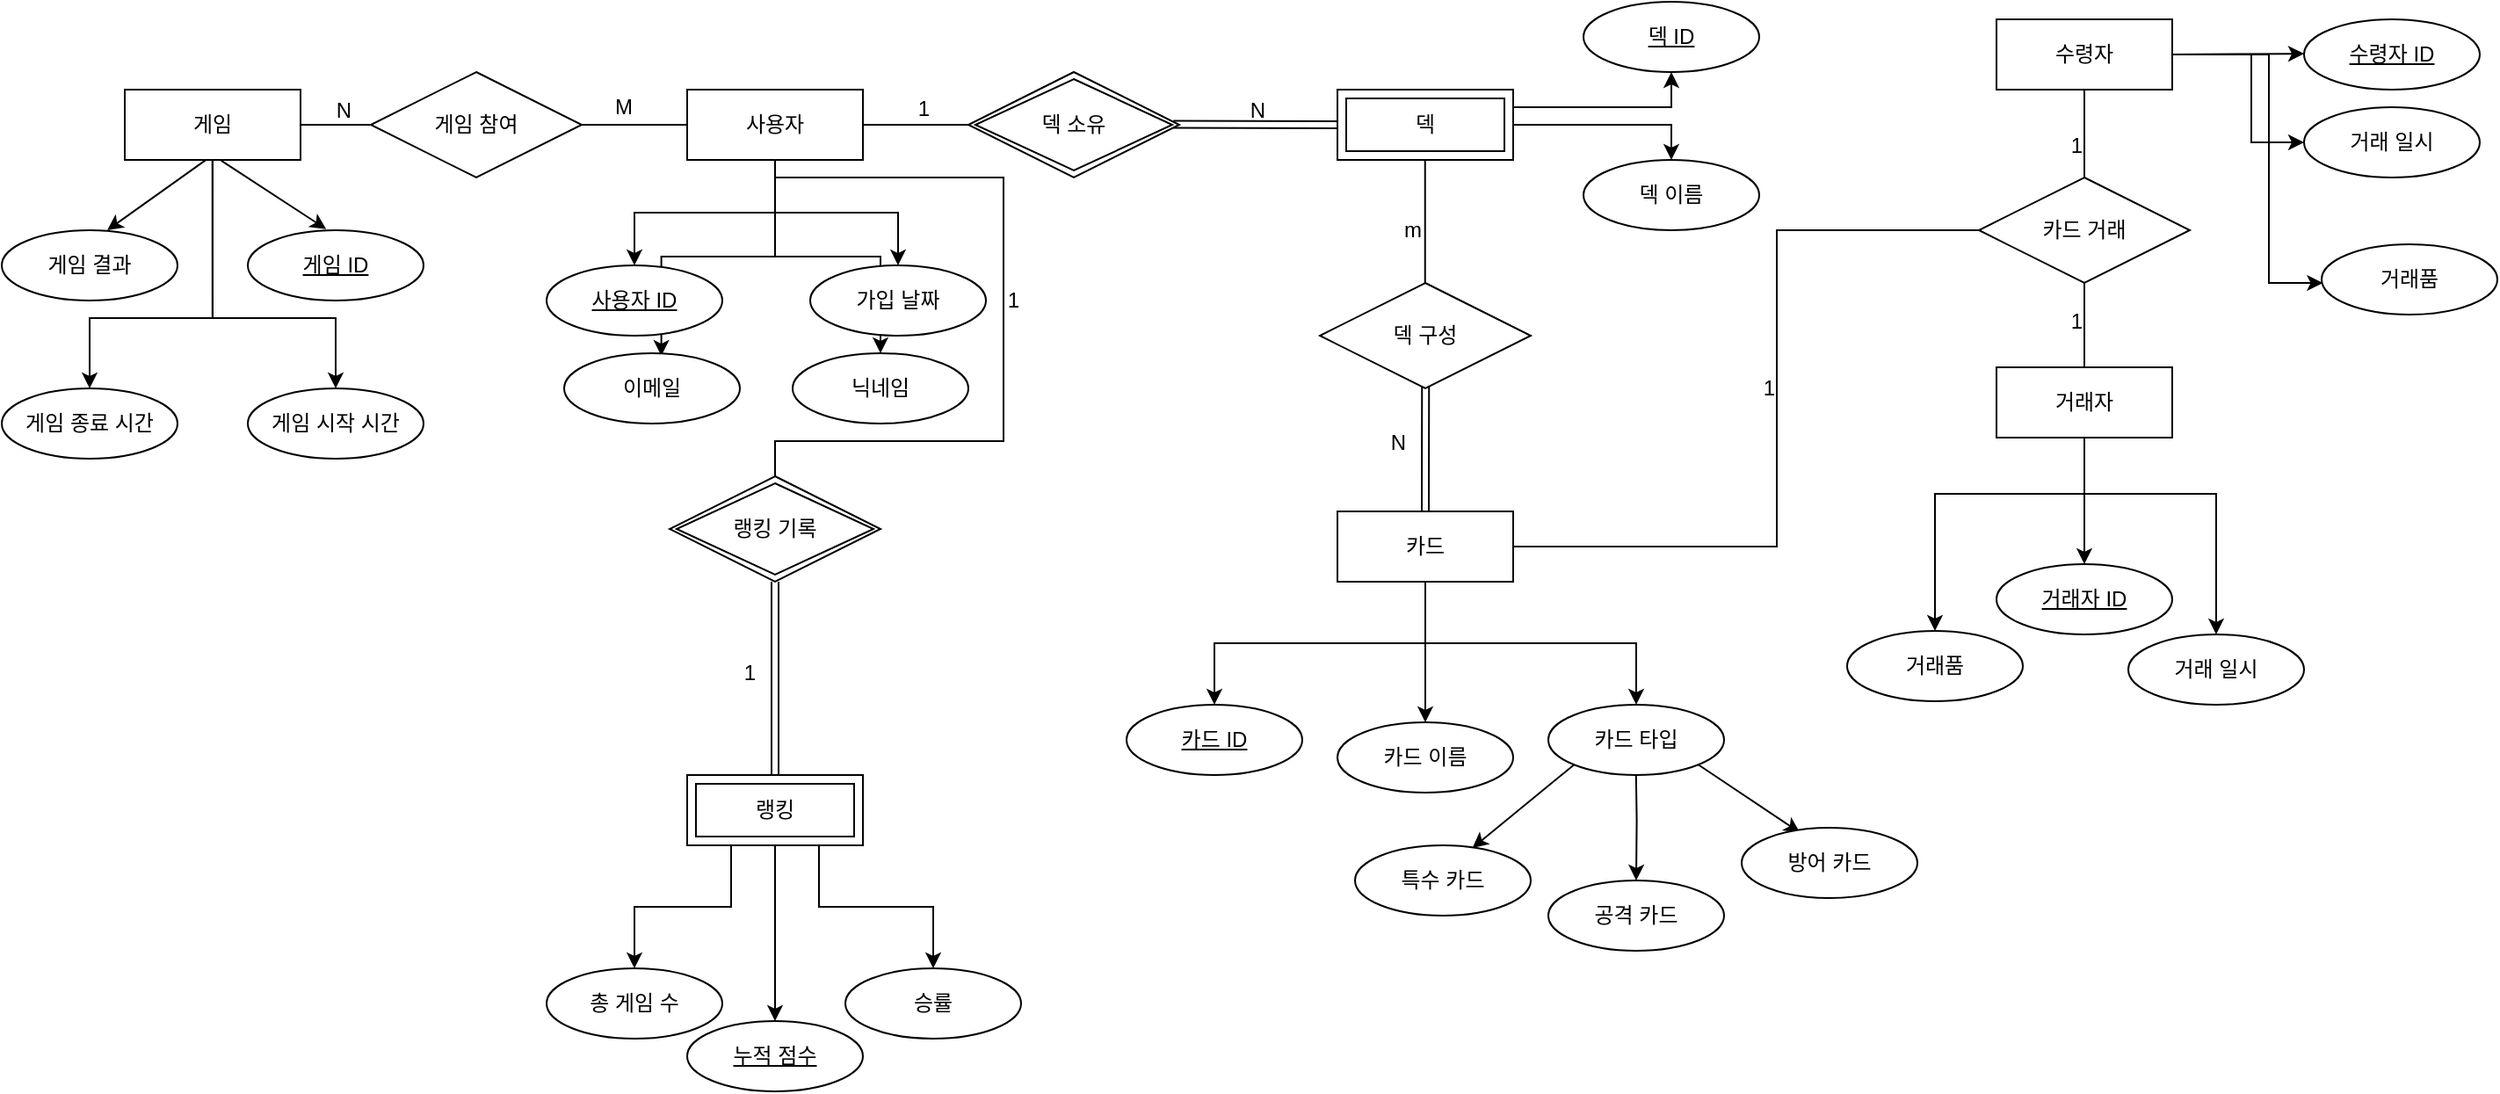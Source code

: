 <mxfile version="26.1.1">
  <diagram id="R2lEEEUBdFMjLlhIrx00" name="Page-1">
    <mxGraphModel dx="2245" dy="79" grid="1" gridSize="10" guides="1" tooltips="1" connect="1" arrows="1" fold="1" page="1" pageScale="1" pageWidth="700" pageHeight="1000" math="0" shadow="0" extFonts="Permanent Marker^https://fonts.googleapis.com/css?family=Permanent+Marker">
      <root>
        <mxCell id="0" />
        <mxCell id="1" parent="0" />
        <mxCell id="2SSr-oPWHmHS9pDuwZyb-130" style="edgeStyle=orthogonalEdgeStyle;rounded=0;orthogonalLoop=1;jettySize=auto;html=1;exitX=0.5;exitY=1;exitDx=0;exitDy=0;entryX=0.5;entryY=0;entryDx=0;entryDy=0;" parent="1" source="2SSr-oPWHmHS9pDuwZyb-107" target="2SSr-oPWHmHS9pDuwZyb-143" edge="1">
          <mxGeometry relative="1" as="geometry">
            <mxPoint x="-1070" y="160" as="targetPoint" />
          </mxGeometry>
        </mxCell>
        <mxCell id="2SSr-oPWHmHS9pDuwZyb-144" style="edgeStyle=orthogonalEdgeStyle;rounded=0;orthogonalLoop=1;jettySize=auto;html=1;exitX=0.5;exitY=1;exitDx=0;exitDy=0;entryX=0.5;entryY=0;entryDx=0;entryDy=0;" parent="1" source="2SSr-oPWHmHS9pDuwZyb-107" target="2SSr-oPWHmHS9pDuwZyb-145" edge="1">
          <mxGeometry relative="1" as="geometry">
            <mxPoint x="-920" y="160" as="targetPoint" />
          </mxGeometry>
        </mxCell>
        <mxCell id="2SSr-oPWHmHS9pDuwZyb-153" style="edgeStyle=orthogonalEdgeStyle;rounded=0;orthogonalLoop=1;jettySize=auto;html=1;exitX=0.5;exitY=1;exitDx=0;exitDy=0;entryX=0.553;entryY=0.038;entryDx=0;entryDy=0;entryPerimeter=0;" parent="1" source="2SSr-oPWHmHS9pDuwZyb-107" target="2SSr-oPWHmHS9pDuwZyb-155" edge="1">
          <mxGeometry relative="1" as="geometry">
            <mxPoint x="-1040" y="230" as="targetPoint" />
          </mxGeometry>
        </mxCell>
        <mxCell id="2SSr-oPWHmHS9pDuwZyb-154" style="edgeStyle=orthogonalEdgeStyle;rounded=0;orthogonalLoop=1;jettySize=auto;html=1;exitX=0.5;exitY=1;exitDx=0;exitDy=0;entryX=0.5;entryY=0;entryDx=0;entryDy=0;" parent="1" source="2SSr-oPWHmHS9pDuwZyb-107" target="2SSr-oPWHmHS9pDuwZyb-156" edge="1">
          <mxGeometry relative="1" as="geometry">
            <mxPoint x="-980.0" y="230" as="targetPoint" />
          </mxGeometry>
        </mxCell>
        <mxCell id="2SSr-oPWHmHS9pDuwZyb-107" value="사용자" style="whiteSpace=wrap;html=1;align=center;" parent="1" vertex="1">
          <mxGeometry x="-1060" y="60" width="100" height="40" as="geometry" />
        </mxCell>
        <mxCell id="2SSr-oPWHmHS9pDuwZyb-109" value="게임 참여" style="shape=rhombus;perimeter=rhombusPerimeter;whiteSpace=wrap;html=1;align=center;" parent="1" vertex="1">
          <mxGeometry x="-1240" y="50" width="120" height="60" as="geometry" />
        </mxCell>
        <mxCell id="2SSr-oPWHmHS9pDuwZyb-115" style="edgeStyle=orthogonalEdgeStyle;rounded=0;orthogonalLoop=1;jettySize=auto;html=1;exitX=0.5;exitY=1;exitDx=0;exitDy=0;entryX=0.5;entryY=0;entryDx=0;entryDy=0;" parent="1" target="2SSr-oPWHmHS9pDuwZyb-118" edge="1">
          <mxGeometry relative="1" as="geometry">
            <mxPoint x="-1400" y="230" as="targetPoint" />
            <mxPoint x="-1330.14" y="100.0" as="sourcePoint" />
            <Array as="points">
              <mxPoint x="-1330" y="190" />
              <mxPoint x="-1400" y="190" />
            </Array>
          </mxGeometry>
        </mxCell>
        <mxCell id="2SSr-oPWHmHS9pDuwZyb-111" value="게임" style="whiteSpace=wrap;html=1;align=center;" parent="1" vertex="1">
          <mxGeometry x="-1380" y="60" width="100" height="40" as="geometry" />
        </mxCell>
        <mxCell id="2SSr-oPWHmHS9pDuwZyb-112" value="" style="endArrow=classic;html=1;rounded=0;exitX=0.459;exitY=1.005;exitDx=0;exitDy=0;exitPerimeter=0;" parent="1" source="2SSr-oPWHmHS9pDuwZyb-111" edge="1">
          <mxGeometry width="50" height="50" relative="1" as="geometry">
            <mxPoint x="-1334" y="101" as="sourcePoint" />
            <mxPoint x="-1390" y="140" as="targetPoint" />
          </mxGeometry>
        </mxCell>
        <mxCell id="2SSr-oPWHmHS9pDuwZyb-113" value="" style="endArrow=classic;html=1;rounded=0;exitX=0.548;exitY=1.008;exitDx=0;exitDy=0;exitPerimeter=0;entryX=0.446;entryY=-0.016;entryDx=0;entryDy=0;entryPerimeter=0;" parent="1" source="2SSr-oPWHmHS9pDuwZyb-111" target="2SSr-oPWHmHS9pDuwZyb-114" edge="1">
          <mxGeometry width="50" height="50" relative="1" as="geometry">
            <mxPoint x="-1333.7" y="100" as="sourcePoint" />
            <mxPoint x="-1280" y="139.12" as="targetPoint" />
          </mxGeometry>
        </mxCell>
        <mxCell id="2SSr-oPWHmHS9pDuwZyb-114" value="게임 ID" style="ellipse;whiteSpace=wrap;html=1;align=center;fontStyle=4;" parent="1" vertex="1">
          <mxGeometry x="-1310" y="140" width="100" height="40" as="geometry" />
        </mxCell>
        <mxCell id="2SSr-oPWHmHS9pDuwZyb-116" value="게임 결과" style="ellipse;whiteSpace=wrap;html=1;align=center;" parent="1" vertex="1">
          <mxGeometry x="-1450" y="140" width="100" height="40" as="geometry" />
        </mxCell>
        <mxCell id="2SSr-oPWHmHS9pDuwZyb-117" style="edgeStyle=orthogonalEdgeStyle;rounded=0;orthogonalLoop=1;jettySize=auto;html=1;entryX=0.5;entryY=0;entryDx=0;entryDy=0;exitX=0.5;exitY=1;exitDx=0;exitDy=0;" parent="1" target="2SSr-oPWHmHS9pDuwZyb-119" edge="1" source="2SSr-oPWHmHS9pDuwZyb-111">
          <mxGeometry relative="1" as="geometry">
            <mxPoint x="-1260" y="229.99" as="targetPoint" />
            <mxPoint x="-1330" y="110" as="sourcePoint" />
            <Array as="points">
              <mxPoint x="-1330" y="190" />
              <mxPoint x="-1260" y="190" />
            </Array>
          </mxGeometry>
        </mxCell>
        <mxCell id="2SSr-oPWHmHS9pDuwZyb-118" value="게임 종료 시간" style="ellipse;whiteSpace=wrap;html=1;align=center;" parent="1" vertex="1">
          <mxGeometry x="-1450" y="230" width="100" height="40" as="geometry" />
        </mxCell>
        <mxCell id="2SSr-oPWHmHS9pDuwZyb-119" value="게임 시작 시간" style="ellipse;whiteSpace=wrap;html=1;align=center;" parent="1" vertex="1">
          <mxGeometry x="-1310" y="230" width="100" height="40" as="geometry" />
        </mxCell>
        <mxCell id="2SSr-oPWHmHS9pDuwZyb-123" value="덱 소유" style="shape=rhombus;double=1;perimeter=rhombusPerimeter;whiteSpace=wrap;html=1;align=center;" parent="1" vertex="1">
          <mxGeometry x="-900" y="49.997" width="120" height="60" as="geometry" />
        </mxCell>
        <mxCell id="2SSr-oPWHmHS9pDuwZyb-135" style="edgeStyle=orthogonalEdgeStyle;rounded=0;orthogonalLoop=1;jettySize=auto;html=1;exitX=1;exitY=0.25;exitDx=0;exitDy=0;entryX=0.5;entryY=1;entryDx=0;entryDy=0;" parent="1" source="2SSr-oPWHmHS9pDuwZyb-125" edge="1" target="2SSr-oPWHmHS9pDuwZyb-138">
          <mxGeometry relative="1" as="geometry">
            <mxPoint x="-500" y="40" as="targetPoint" />
          </mxGeometry>
        </mxCell>
        <mxCell id="2SSr-oPWHmHS9pDuwZyb-136" style="edgeStyle=orthogonalEdgeStyle;rounded=0;orthogonalLoop=1;jettySize=auto;html=1;exitX=1;exitY=0.5;exitDx=0;exitDy=0;entryX=0.5;entryY=0;entryDx=0;entryDy=0;" parent="1" source="2SSr-oPWHmHS9pDuwZyb-125" edge="1" target="2SSr-oPWHmHS9pDuwZyb-139">
          <mxGeometry relative="1" as="geometry">
            <mxPoint x="-480" y="80" as="targetPoint" />
          </mxGeometry>
        </mxCell>
        <mxCell id="2SSr-oPWHmHS9pDuwZyb-125" value="덱" style="shape=ext;margin=3;double=1;whiteSpace=wrap;html=1;align=center;" parent="1" vertex="1">
          <mxGeometry x="-690" y="60" width="100" height="40" as="geometry" />
        </mxCell>
        <mxCell id="2SSr-oPWHmHS9pDuwZyb-132" value="덱 구성" style="shape=rhombus;perimeter=rhombusPerimeter;whiteSpace=wrap;html=1;align=center;" parent="1" vertex="1">
          <mxGeometry x="-700" y="170" width="120" height="60" as="geometry" />
        </mxCell>
        <mxCell id="2SSr-oPWHmHS9pDuwZyb-140" style="edgeStyle=orthogonalEdgeStyle;rounded=0;orthogonalLoop=1;jettySize=auto;html=1;exitX=0.5;exitY=1;exitDx=0;exitDy=0;entryX=0.5;entryY=0;entryDx=0;entryDy=0;" parent="1" source="2SSr-oPWHmHS9pDuwZyb-134" target="2SSr-oPWHmHS9pDuwZyb-161" edge="1">
          <mxGeometry relative="1" as="geometry">
            <mxPoint x="-710" y="390" as="targetPoint" />
          </mxGeometry>
        </mxCell>
        <mxCell id="2SSr-oPWHmHS9pDuwZyb-141" style="edgeStyle=orthogonalEdgeStyle;rounded=0;orthogonalLoop=1;jettySize=auto;html=1;exitX=0.5;exitY=1;exitDx=0;exitDy=0;entryX=0.5;entryY=0;entryDx=0;entryDy=0;" parent="1" source="2SSr-oPWHmHS9pDuwZyb-134" target="2SSr-oPWHmHS9pDuwZyb-163" edge="1">
          <mxGeometry relative="1" as="geometry">
            <mxPoint x="-560" y="390" as="targetPoint" />
          </mxGeometry>
        </mxCell>
        <mxCell id="2SSr-oPWHmHS9pDuwZyb-142" style="edgeStyle=orthogonalEdgeStyle;rounded=0;orthogonalLoop=1;jettySize=auto;html=1;exitX=0.5;exitY=1;exitDx=0;exitDy=0;entryX=0.5;entryY=0;entryDx=0;entryDy=0;" parent="1" source="2SSr-oPWHmHS9pDuwZyb-134" target="2SSr-oPWHmHS9pDuwZyb-162" edge="1">
          <mxGeometry relative="1" as="geometry">
            <mxPoint x="-640" y="390" as="targetPoint" />
          </mxGeometry>
        </mxCell>
        <mxCell id="2SSr-oPWHmHS9pDuwZyb-134" value="카드" style="whiteSpace=wrap;html=1;align=center;" parent="1" vertex="1">
          <mxGeometry x="-690" y="300" width="100" height="40" as="geometry" />
        </mxCell>
        <mxCell id="2SSr-oPWHmHS9pDuwZyb-138" value="덱 ID" style="ellipse;whiteSpace=wrap;html=1;align=center;fontStyle=4;" parent="1" vertex="1">
          <mxGeometry x="-550" y="10" width="100" height="40" as="geometry" />
        </mxCell>
        <mxCell id="2SSr-oPWHmHS9pDuwZyb-139" value="덱 이름" style="ellipse;whiteSpace=wrap;html=1;align=center;" parent="1" vertex="1">
          <mxGeometry x="-550" y="100" width="100" height="40" as="geometry" />
        </mxCell>
        <mxCell id="2SSr-oPWHmHS9pDuwZyb-143" value="사용자 ID" style="ellipse;whiteSpace=wrap;html=1;align=center;fontStyle=4;" parent="1" vertex="1">
          <mxGeometry x="-1140" y="160" width="100" height="40" as="geometry" />
        </mxCell>
        <mxCell id="2SSr-oPWHmHS9pDuwZyb-145" value="가입 날짜" style="ellipse;whiteSpace=wrap;html=1;align=center;" parent="1" vertex="1">
          <mxGeometry x="-990" y="160" width="100" height="40" as="geometry" />
        </mxCell>
        <mxCell id="2SSr-oPWHmHS9pDuwZyb-155" value="이메일" style="ellipse;whiteSpace=wrap;html=1;align=center;" parent="1" vertex="1">
          <mxGeometry x="-1130" y="210" width="100" height="40" as="geometry" />
        </mxCell>
        <mxCell id="2SSr-oPWHmHS9pDuwZyb-156" value="닉네임" style="ellipse;whiteSpace=wrap;html=1;align=center;" parent="1" vertex="1">
          <mxGeometry x="-1000" y="210" width="100" height="40" as="geometry" />
        </mxCell>
        <mxCell id="2SSr-oPWHmHS9pDuwZyb-158" value="랭킹 기록" style="shape=rhombus;whiteSpace=wrap;html=1;align=center;double=1;perimeter=rhombusPerimeter;" parent="1" vertex="1">
          <mxGeometry x="-1070" y="280" width="120" height="60" as="geometry" />
        </mxCell>
        <mxCell id="2SSr-oPWHmHS9pDuwZyb-161" value="카드 ID" style="whiteSpace=wrap;html=1;align=center;shape=ellipse;perimeter=ellipsePerimeter;fontStyle=4;" parent="1" vertex="1">
          <mxGeometry x="-810" y="410" width="100" height="40" as="geometry" />
        </mxCell>
        <mxCell id="2SSr-oPWHmHS9pDuwZyb-162" value="카드 이름" style="ellipse;whiteSpace=wrap;html=1;align=center;" parent="1" vertex="1">
          <mxGeometry x="-690" y="420" width="100" height="40" as="geometry" />
        </mxCell>
        <mxCell id="2SSr-oPWHmHS9pDuwZyb-165" style="edgeStyle=orthogonalEdgeStyle;rounded=0;orthogonalLoop=1;jettySize=auto;html=1;exitX=0.5;exitY=1;exitDx=0;exitDy=0;entryX=0.5;entryY=0;entryDx=0;entryDy=0;" parent="1" edge="1" target="2SSr-oPWHmHS9pDuwZyb-167">
          <mxGeometry relative="1" as="geometry">
            <mxPoint x="-520.25" y="500" as="targetPoint" />
            <mxPoint x="-520.25" y="440" as="sourcePoint" />
          </mxGeometry>
        </mxCell>
        <mxCell id="2SSr-oPWHmHS9pDuwZyb-163" value="카드 타입" style="ellipse;whiteSpace=wrap;html=1;align=center;" parent="1" vertex="1">
          <mxGeometry x="-570" y="410" width="100" height="40" as="geometry" />
        </mxCell>
        <mxCell id="2SSr-oPWHmHS9pDuwZyb-166" value="" style="endArrow=classic;html=1;rounded=0;exitX=1;exitY=1;exitDx=0;exitDy=0;entryX=0.332;entryY=0.07;entryDx=0;entryDy=0;entryPerimeter=0;" parent="1" source="2SSr-oPWHmHS9pDuwZyb-163" target="2SSr-oPWHmHS9pDuwZyb-168" edge="1">
          <mxGeometry width="50" height="50" relative="1" as="geometry">
            <mxPoint x="-920" y="360" as="sourcePoint" />
            <mxPoint x="-470" y="500" as="targetPoint" />
          </mxGeometry>
        </mxCell>
        <mxCell id="2SSr-oPWHmHS9pDuwZyb-167" value="공격 카드" style="ellipse;whiteSpace=wrap;html=1;align=center;" parent="1" vertex="1">
          <mxGeometry x="-570" y="510" width="100" height="40" as="geometry" />
        </mxCell>
        <mxCell id="2SSr-oPWHmHS9pDuwZyb-168" value="방어 카드" style="ellipse;whiteSpace=wrap;html=1;align=center;" parent="1" vertex="1">
          <mxGeometry x="-460" y="480" width="100" height="40" as="geometry" />
        </mxCell>
        <mxCell id="2SSr-oPWHmHS9pDuwZyb-176" style="edgeStyle=orthogonalEdgeStyle;rounded=0;orthogonalLoop=1;jettySize=auto;html=1;exitX=0.5;exitY=1;exitDx=0;exitDy=0;entryX=0.5;entryY=0;entryDx=0;entryDy=0;" parent="1" source="2SSr-oPWHmHS9pDuwZyb-170" target="2SSr-oPWHmHS9pDuwZyb-181" edge="1">
          <mxGeometry relative="1" as="geometry">
            <mxPoint x="-1010" y="590" as="targetPoint" />
          </mxGeometry>
        </mxCell>
        <mxCell id="2SSr-oPWHmHS9pDuwZyb-177" style="edgeStyle=orthogonalEdgeStyle;rounded=0;orthogonalLoop=1;jettySize=auto;html=1;exitX=0.25;exitY=1;exitDx=0;exitDy=0;entryX=0.5;entryY=0;entryDx=0;entryDy=0;" parent="1" source="2SSr-oPWHmHS9pDuwZyb-170" target="2SSr-oPWHmHS9pDuwZyb-179" edge="1">
          <mxGeometry relative="1" as="geometry">
            <mxPoint x="-1090" y="560" as="targetPoint" />
          </mxGeometry>
        </mxCell>
        <mxCell id="2SSr-oPWHmHS9pDuwZyb-178" style="edgeStyle=orthogonalEdgeStyle;rounded=0;orthogonalLoop=1;jettySize=auto;html=1;exitX=0.75;exitY=1;exitDx=0;exitDy=0;entryX=0.5;entryY=0;entryDx=0;entryDy=0;" parent="1" source="2SSr-oPWHmHS9pDuwZyb-170" target="2SSr-oPWHmHS9pDuwZyb-180" edge="1">
          <mxGeometry relative="1" as="geometry">
            <mxPoint x="-920" y="560" as="targetPoint" />
          </mxGeometry>
        </mxCell>
        <mxCell id="2SSr-oPWHmHS9pDuwZyb-170" value="랭킹" style="whiteSpace=wrap;html=1;align=center;shape=ext;margin=3;double=1;" parent="1" vertex="1">
          <mxGeometry x="-1060" y="450" width="100" height="40" as="geometry" />
        </mxCell>
        <mxCell id="2SSr-oPWHmHS9pDuwZyb-179" value="총 게임 수" style="ellipse;whiteSpace=wrap;html=1;align=center;" parent="1" vertex="1">
          <mxGeometry x="-1140" y="560" width="100" height="40" as="geometry" />
        </mxCell>
        <mxCell id="2SSr-oPWHmHS9pDuwZyb-180" value="승률" style="ellipse;whiteSpace=wrap;html=1;align=center;" parent="1" vertex="1">
          <mxGeometry x="-970" y="560" width="100" height="40" as="geometry" />
        </mxCell>
        <mxCell id="2SSr-oPWHmHS9pDuwZyb-181" value="누적 점수" style="ellipse;whiteSpace=wrap;html=1;align=center;fontStyle=4;" parent="1" vertex="1">
          <mxGeometry x="-1060" y="590" width="100" height="40" as="geometry" />
        </mxCell>
        <mxCell id="2SSr-oPWHmHS9pDuwZyb-198" value="카드 거래" style="shape=rhombus;perimeter=rhombusPerimeter;whiteSpace=wrap;html=1;align=center;" parent="1" vertex="1">
          <mxGeometry x="-325" y="110" width="120" height="60" as="geometry" />
        </mxCell>
        <mxCell id="2SSr-oPWHmHS9pDuwZyb-206" style="edgeStyle=orthogonalEdgeStyle;rounded=0;orthogonalLoop=1;jettySize=auto;html=1;exitX=1;exitY=0.5;exitDx=0;exitDy=0;" parent="1" source="2SSr-oPWHmHS9pDuwZyb-202" edge="1">
          <mxGeometry relative="1" as="geometry">
            <mxPoint x="-140" y="39.529" as="targetPoint" />
          </mxGeometry>
        </mxCell>
        <mxCell id="2SSr-oPWHmHS9pDuwZyb-209" style="edgeStyle=orthogonalEdgeStyle;rounded=0;orthogonalLoop=1;jettySize=auto;html=1;exitX=1;exitY=0.5;exitDx=0;exitDy=0;entryX=0;entryY=0.5;entryDx=0;entryDy=0;" parent="1" source="2SSr-oPWHmHS9pDuwZyb-202" target="2SSr-oPWHmHS9pDuwZyb-211" edge="1">
          <mxGeometry relative="1" as="geometry">
            <mxPoint x="-140" y="78" as="targetPoint" />
            <mxPoint x="-250" y="38" as="sourcePoint" />
            <Array as="points">
              <mxPoint x="-170" y="40" />
              <mxPoint x="-170" y="90" />
            </Array>
          </mxGeometry>
        </mxCell>
        <mxCell id="2SSr-oPWHmHS9pDuwZyb-202" value="수령자" style="whiteSpace=wrap;html=1;align=center;" parent="1" vertex="1">
          <mxGeometry x="-315" y="20" width="100" height="40" as="geometry" />
        </mxCell>
        <mxCell id="2SSr-oPWHmHS9pDuwZyb-210" value="수령자 ID" style="ellipse;whiteSpace=wrap;html=1;align=center;fontStyle=4;" parent="1" vertex="1">
          <mxGeometry x="-140" y="20" width="100" height="40" as="geometry" />
        </mxCell>
        <mxCell id="2SSr-oPWHmHS9pDuwZyb-211" value="거래 일시" style="ellipse;whiteSpace=wrap;html=1;align=center;" parent="1" vertex="1">
          <mxGeometry x="-140" y="70" width="100" height="40" as="geometry" />
        </mxCell>
        <mxCell id="MyITWOtiLMpDbSOjugp0-2" style="edgeStyle=orthogonalEdgeStyle;rounded=0;orthogonalLoop=1;jettySize=auto;html=1;exitX=0.5;exitY=1;exitDx=0;exitDy=0;entryX=0.5;entryY=0;entryDx=0;entryDy=0;" edge="1" parent="1" source="MyITWOtiLMpDbSOjugp0-4" target="MyITWOtiLMpDbSOjugp0-5">
          <mxGeometry relative="1" as="geometry">
            <mxPoint x="-270.294" y="330" as="targetPoint" />
          </mxGeometry>
        </mxCell>
        <mxCell id="MyITWOtiLMpDbSOjugp0-3" style="edgeStyle=orthogonalEdgeStyle;rounded=0;orthogonalLoop=1;jettySize=auto;html=1;exitX=0.5;exitY=1;exitDx=0;exitDy=0;entryX=0.5;entryY=0;entryDx=0;entryDy=0;" edge="1" parent="1" source="MyITWOtiLMpDbSOjugp0-4" target="MyITWOtiLMpDbSOjugp0-6">
          <mxGeometry relative="1" as="geometry">
            <mxPoint x="-210" y="330" as="targetPoint" />
            <Array as="points">
              <mxPoint x="-265" y="290" />
              <mxPoint x="-190" y="290" />
            </Array>
          </mxGeometry>
        </mxCell>
        <mxCell id="MyITWOtiLMpDbSOjugp0-4" value="거래자" style="whiteSpace=wrap;html=1;align=center;" vertex="1" parent="1">
          <mxGeometry x="-315" y="218" width="100" height="40" as="geometry" />
        </mxCell>
        <mxCell id="MyITWOtiLMpDbSOjugp0-5" value="거래자 ID" style="ellipse;whiteSpace=wrap;html=1;align=center;fontStyle=4;" vertex="1" parent="1">
          <mxGeometry x="-315" y="330" width="100" height="40" as="geometry" />
        </mxCell>
        <mxCell id="MyITWOtiLMpDbSOjugp0-6" value="거래 일시" style="ellipse;whiteSpace=wrap;html=1;align=center;" vertex="1" parent="1">
          <mxGeometry x="-240" y="370" width="100" height="40" as="geometry" />
        </mxCell>
        <mxCell id="MyITWOtiLMpDbSOjugp0-8" style="edgeStyle=orthogonalEdgeStyle;rounded=0;orthogonalLoop=1;jettySize=auto;html=1;exitX=1;exitY=0.5;exitDx=0;exitDy=0;entryX=0.007;entryY=0.538;entryDx=0;entryDy=0;entryPerimeter=0;" edge="1" parent="1" source="2SSr-oPWHmHS9pDuwZyb-202" target="MyITWOtiLMpDbSOjugp0-9">
          <mxGeometry relative="1" as="geometry">
            <mxPoint x="-130" y="170" as="targetPoint" />
            <mxPoint x="-200" y="50" as="sourcePoint" />
            <Array as="points">
              <mxPoint x="-160" y="40" />
              <mxPoint x="-160" y="170" />
              <mxPoint x="-129" y="170" />
            </Array>
          </mxGeometry>
        </mxCell>
        <mxCell id="MyITWOtiLMpDbSOjugp0-9" value="거래품" style="ellipse;whiteSpace=wrap;html=1;align=center;" vertex="1" parent="1">
          <mxGeometry x="-130" y="148" width="100" height="40" as="geometry" />
        </mxCell>
        <mxCell id="MyITWOtiLMpDbSOjugp0-10" style="edgeStyle=orthogonalEdgeStyle;rounded=0;orthogonalLoop=1;jettySize=auto;html=1;exitX=0.5;exitY=1;exitDx=0;exitDy=0;entryX=0.5;entryY=0;entryDx=0;entryDy=0;" edge="1" parent="1" source="MyITWOtiLMpDbSOjugp0-4" target="MyITWOtiLMpDbSOjugp0-11">
          <mxGeometry relative="1" as="geometry">
            <mxPoint x="-340" y="350" as="targetPoint" />
            <Array as="points">
              <mxPoint x="-265" y="290" />
              <mxPoint x="-350" y="290" />
            </Array>
            <mxPoint x="-255" y="268" as="sourcePoint" />
          </mxGeometry>
        </mxCell>
        <mxCell id="MyITWOtiLMpDbSOjugp0-11" value="거래품" style="ellipse;whiteSpace=wrap;html=1;align=center;" vertex="1" parent="1">
          <mxGeometry x="-400" y="368" width="100" height="40" as="geometry" />
        </mxCell>
        <mxCell id="MyITWOtiLMpDbSOjugp0-16" value="" style="shape=link;html=1;rounded=0;entryX=0.5;entryY=0;entryDx=0;entryDy=0;exitX=0.5;exitY=1;exitDx=0;exitDy=0;" edge="1" parent="1" source="2SSr-oPWHmHS9pDuwZyb-158" target="2SSr-oPWHmHS9pDuwZyb-170">
          <mxGeometry relative="1" as="geometry">
            <mxPoint x="-1050" y="370" as="sourcePoint" />
            <mxPoint x="-890" y="370" as="targetPoint" />
          </mxGeometry>
        </mxCell>
        <mxCell id="MyITWOtiLMpDbSOjugp0-17" value="1" style="resizable=0;html=1;whiteSpace=wrap;align=right;verticalAlign=bottom;" connectable="0" vertex="1" parent="MyITWOtiLMpDbSOjugp0-16">
          <mxGeometry x="1" relative="1" as="geometry">
            <mxPoint x="-10" y="-50" as="offset" />
          </mxGeometry>
        </mxCell>
        <mxCell id="MyITWOtiLMpDbSOjugp0-18" value="" style="shape=link;html=1;rounded=0;exitX=0.972;exitY=0.495;exitDx=0;exitDy=0;exitPerimeter=0;entryX=0;entryY=0.5;entryDx=0;entryDy=0;" edge="1" parent="1" source="2SSr-oPWHmHS9pDuwZyb-123" target="2SSr-oPWHmHS9pDuwZyb-125">
          <mxGeometry relative="1" as="geometry">
            <mxPoint x="-790" y="80" as="sourcePoint" />
            <mxPoint x="-630" y="80" as="targetPoint" />
          </mxGeometry>
        </mxCell>
        <mxCell id="MyITWOtiLMpDbSOjugp0-19" value="N" style="resizable=0;html=1;whiteSpace=wrap;align=right;verticalAlign=bottom;" connectable="0" vertex="1" parent="MyITWOtiLMpDbSOjugp0-18">
          <mxGeometry x="1" relative="1" as="geometry">
            <mxPoint x="-40" as="offset" />
          </mxGeometry>
        </mxCell>
        <mxCell id="MyITWOtiLMpDbSOjugp0-20" value="" style="endArrow=none;html=1;rounded=0;entryX=0.5;entryY=1;entryDx=0;entryDy=0;exitX=0.5;exitY=0;exitDx=0;exitDy=0;" edge="1" parent="1" source="2SSr-oPWHmHS9pDuwZyb-198" target="2SSr-oPWHmHS9pDuwZyb-202">
          <mxGeometry relative="1" as="geometry">
            <mxPoint x="-350" y="90" as="sourcePoint" />
            <mxPoint x="-190" y="90" as="targetPoint" />
          </mxGeometry>
        </mxCell>
        <mxCell id="MyITWOtiLMpDbSOjugp0-21" value="1" style="resizable=0;html=1;whiteSpace=wrap;align=right;verticalAlign=bottom;" connectable="0" vertex="1" parent="MyITWOtiLMpDbSOjugp0-20">
          <mxGeometry x="1" relative="1" as="geometry">
            <mxPoint y="40" as="offset" />
          </mxGeometry>
        </mxCell>
        <mxCell id="MyITWOtiLMpDbSOjugp0-22" value="" style="endArrow=none;html=1;rounded=0;entryX=0.5;entryY=1;entryDx=0;entryDy=0;exitX=0.5;exitY=0;exitDx=0;exitDy=0;" edge="1" parent="1" source="MyITWOtiLMpDbSOjugp0-4" target="2SSr-oPWHmHS9pDuwZyb-198">
          <mxGeometry relative="1" as="geometry">
            <mxPoint x="-265.14" y="220" as="sourcePoint" />
            <mxPoint x="-265.14" y="170" as="targetPoint" />
          </mxGeometry>
        </mxCell>
        <mxCell id="MyITWOtiLMpDbSOjugp0-23" value="1" style="resizable=0;html=1;whiteSpace=wrap;align=right;verticalAlign=bottom;" connectable="0" vertex="1" parent="MyITWOtiLMpDbSOjugp0-22">
          <mxGeometry x="1" relative="1" as="geometry">
            <mxPoint y="30" as="offset" />
          </mxGeometry>
        </mxCell>
        <mxCell id="MyITWOtiLMpDbSOjugp0-26" value="" style="endArrow=none;html=1;rounded=0;entryX=0.008;entryY=0.501;entryDx=0;entryDy=0;exitX=1;exitY=0.5;exitDx=0;exitDy=0;entryPerimeter=0;" edge="1" parent="1" source="2SSr-oPWHmHS9pDuwZyb-111" target="2SSr-oPWHmHS9pDuwZyb-109">
          <mxGeometry relative="1" as="geometry">
            <mxPoint x="-1280" y="79.77" as="sourcePoint" />
            <mxPoint x="-1240" y="79.77" as="targetPoint" />
          </mxGeometry>
        </mxCell>
        <mxCell id="MyITWOtiLMpDbSOjugp0-27" value="N" style="resizable=0;html=1;whiteSpace=wrap;align=right;verticalAlign=bottom;" connectable="0" vertex="1" parent="MyITWOtiLMpDbSOjugp0-26">
          <mxGeometry x="1" relative="1" as="geometry">
            <mxPoint x="-10" as="offset" />
          </mxGeometry>
        </mxCell>
        <mxCell id="MyITWOtiLMpDbSOjugp0-29" value="" style="endArrow=none;html=1;rounded=0;entryX=0;entryY=0.5;entryDx=0;entryDy=0;exitX=1;exitY=0.5;exitDx=0;exitDy=0;" edge="1" parent="1" source="2SSr-oPWHmHS9pDuwZyb-109" target="2SSr-oPWHmHS9pDuwZyb-107">
          <mxGeometry relative="1" as="geometry">
            <mxPoint x="-1120" y="79.85" as="sourcePoint" />
            <mxPoint x="-1060" y="79.85" as="targetPoint" />
          </mxGeometry>
        </mxCell>
        <mxCell id="MyITWOtiLMpDbSOjugp0-30" value="M" style="resizable=0;html=1;whiteSpace=wrap;align=right;verticalAlign=bottom;" connectable="0" vertex="1" parent="MyITWOtiLMpDbSOjugp0-29">
          <mxGeometry x="1" relative="1" as="geometry">
            <mxPoint x="-30" y="-2" as="offset" />
          </mxGeometry>
        </mxCell>
        <mxCell id="MyITWOtiLMpDbSOjugp0-31" value="" style="endArrow=none;html=1;rounded=0;entryX=0;entryY=0.5;entryDx=0;entryDy=0;exitX=1;exitY=0.5;exitDx=0;exitDy=0;" edge="1" parent="1" source="2SSr-oPWHmHS9pDuwZyb-107" target="2SSr-oPWHmHS9pDuwZyb-123">
          <mxGeometry relative="1" as="geometry">
            <mxPoint x="-960" y="80" as="sourcePoint" />
            <mxPoint x="-800" y="80" as="targetPoint" />
          </mxGeometry>
        </mxCell>
        <mxCell id="MyITWOtiLMpDbSOjugp0-32" value="1" style="resizable=0;html=1;whiteSpace=wrap;align=right;verticalAlign=bottom;" connectable="0" vertex="1" parent="MyITWOtiLMpDbSOjugp0-31">
          <mxGeometry x="1" relative="1" as="geometry">
            <mxPoint x="-20" as="offset" />
          </mxGeometry>
        </mxCell>
        <mxCell id="MyITWOtiLMpDbSOjugp0-33" value="" style="endArrow=none;html=1;rounded=0;exitX=0.5;exitY=1;exitDx=0;exitDy=0;entryX=0.5;entryY=0;entryDx=0;entryDy=0;" edge="1" parent="1" source="2SSr-oPWHmHS9pDuwZyb-107" target="2SSr-oPWHmHS9pDuwZyb-158">
          <mxGeometry relative="1" as="geometry">
            <mxPoint x="-910" y="150" as="sourcePoint" />
            <mxPoint x="-750" y="150" as="targetPoint" />
            <Array as="points">
              <mxPoint x="-1010" y="110" />
              <mxPoint x="-940" y="110" />
              <mxPoint x="-880" y="110" />
              <mxPoint x="-880" y="260" />
              <mxPoint x="-940" y="260" />
              <mxPoint x="-1010" y="260" />
            </Array>
          </mxGeometry>
        </mxCell>
        <mxCell id="MyITWOtiLMpDbSOjugp0-34" value="1" style="resizable=0;html=1;whiteSpace=wrap;align=right;verticalAlign=bottom;" connectable="0" vertex="1" parent="MyITWOtiLMpDbSOjugp0-33">
          <mxGeometry x="1" relative="1" as="geometry">
            <mxPoint x="140" y="-92" as="offset" />
          </mxGeometry>
        </mxCell>
        <mxCell id="MyITWOtiLMpDbSOjugp0-38" value="" style="endArrow=none;html=1;rounded=0;exitX=0.5;exitY=1;exitDx=0;exitDy=0;entryX=0.5;entryY=0;entryDx=0;entryDy=0;" edge="1" parent="1">
          <mxGeometry relative="1" as="geometry">
            <mxPoint x="-640.13" y="100" as="sourcePoint" />
            <mxPoint x="-640.13" y="170" as="targetPoint" />
          </mxGeometry>
        </mxCell>
        <mxCell id="MyITWOtiLMpDbSOjugp0-39" value="m" style="resizable=0;html=1;whiteSpace=wrap;align=right;verticalAlign=bottom;" connectable="0" vertex="1" parent="MyITWOtiLMpDbSOjugp0-38">
          <mxGeometry x="1" relative="1" as="geometry">
            <mxPoint y="-22" as="offset" />
          </mxGeometry>
        </mxCell>
        <mxCell id="MyITWOtiLMpDbSOjugp0-42" value="" style="endArrow=none;html=1;rounded=0;exitX=1;exitY=0.5;exitDx=0;exitDy=0;entryX=0;entryY=0.5;entryDx=0;entryDy=0;" edge="1" parent="1" source="2SSr-oPWHmHS9pDuwZyb-134" target="2SSr-oPWHmHS9pDuwZyb-198">
          <mxGeometry relative="1" as="geometry">
            <mxPoint x="-570" y="320" as="sourcePoint" />
            <mxPoint x="-330" y="150" as="targetPoint" />
            <Array as="points">
              <mxPoint x="-440" y="320" />
              <mxPoint x="-440" y="140" />
            </Array>
          </mxGeometry>
        </mxCell>
        <mxCell id="MyITWOtiLMpDbSOjugp0-43" value="1" style="resizable=0;html=1;whiteSpace=wrap;align=right;verticalAlign=bottom;" connectable="0" vertex="1" parent="MyITWOtiLMpDbSOjugp0-42">
          <mxGeometry x="1" relative="1" as="geometry">
            <mxPoint x="-115" y="98" as="offset" />
          </mxGeometry>
        </mxCell>
        <mxCell id="MyITWOtiLMpDbSOjugp0-44" value="" style="endArrow=classic;html=1;rounded=0;exitX=0;exitY=1;exitDx=0;exitDy=0;entryX=0.668;entryY=0.039;entryDx=0;entryDy=0;entryPerimeter=0;" edge="1" parent="1" source="2SSr-oPWHmHS9pDuwZyb-163" target="MyITWOtiLMpDbSOjugp0-45">
          <mxGeometry width="50" height="50" relative="1" as="geometry">
            <mxPoint x="-475" y="454" as="sourcePoint" />
            <mxPoint x="-620" y="500" as="targetPoint" />
          </mxGeometry>
        </mxCell>
        <mxCell id="MyITWOtiLMpDbSOjugp0-45" value="특수 카드" style="ellipse;whiteSpace=wrap;html=1;align=center;" vertex="1" parent="1">
          <mxGeometry x="-680" y="490" width="100" height="40" as="geometry" />
        </mxCell>
        <mxCell id="MyITWOtiLMpDbSOjugp0-46" value="" style="shape=link;html=1;rounded=0;exitX=0.501;exitY=0.981;exitDx=0;exitDy=0;entryX=0.5;entryY=0;entryDx=0;entryDy=0;exitPerimeter=0;" edge="1" parent="1" source="2SSr-oPWHmHS9pDuwZyb-132" target="2SSr-oPWHmHS9pDuwZyb-134">
          <mxGeometry relative="1" as="geometry">
            <mxPoint x="-630" y="270" as="sourcePoint" />
            <mxPoint x="-470" y="270" as="targetPoint" />
          </mxGeometry>
        </mxCell>
        <mxCell id="MyITWOtiLMpDbSOjugp0-47" value="N" style="resizable=0;html=1;whiteSpace=wrap;align=right;verticalAlign=bottom;" connectable="0" vertex="1" parent="MyITWOtiLMpDbSOjugp0-46">
          <mxGeometry x="1" relative="1" as="geometry">
            <mxPoint x="-10" y="-30" as="offset" />
          </mxGeometry>
        </mxCell>
      </root>
    </mxGraphModel>
  </diagram>
</mxfile>
